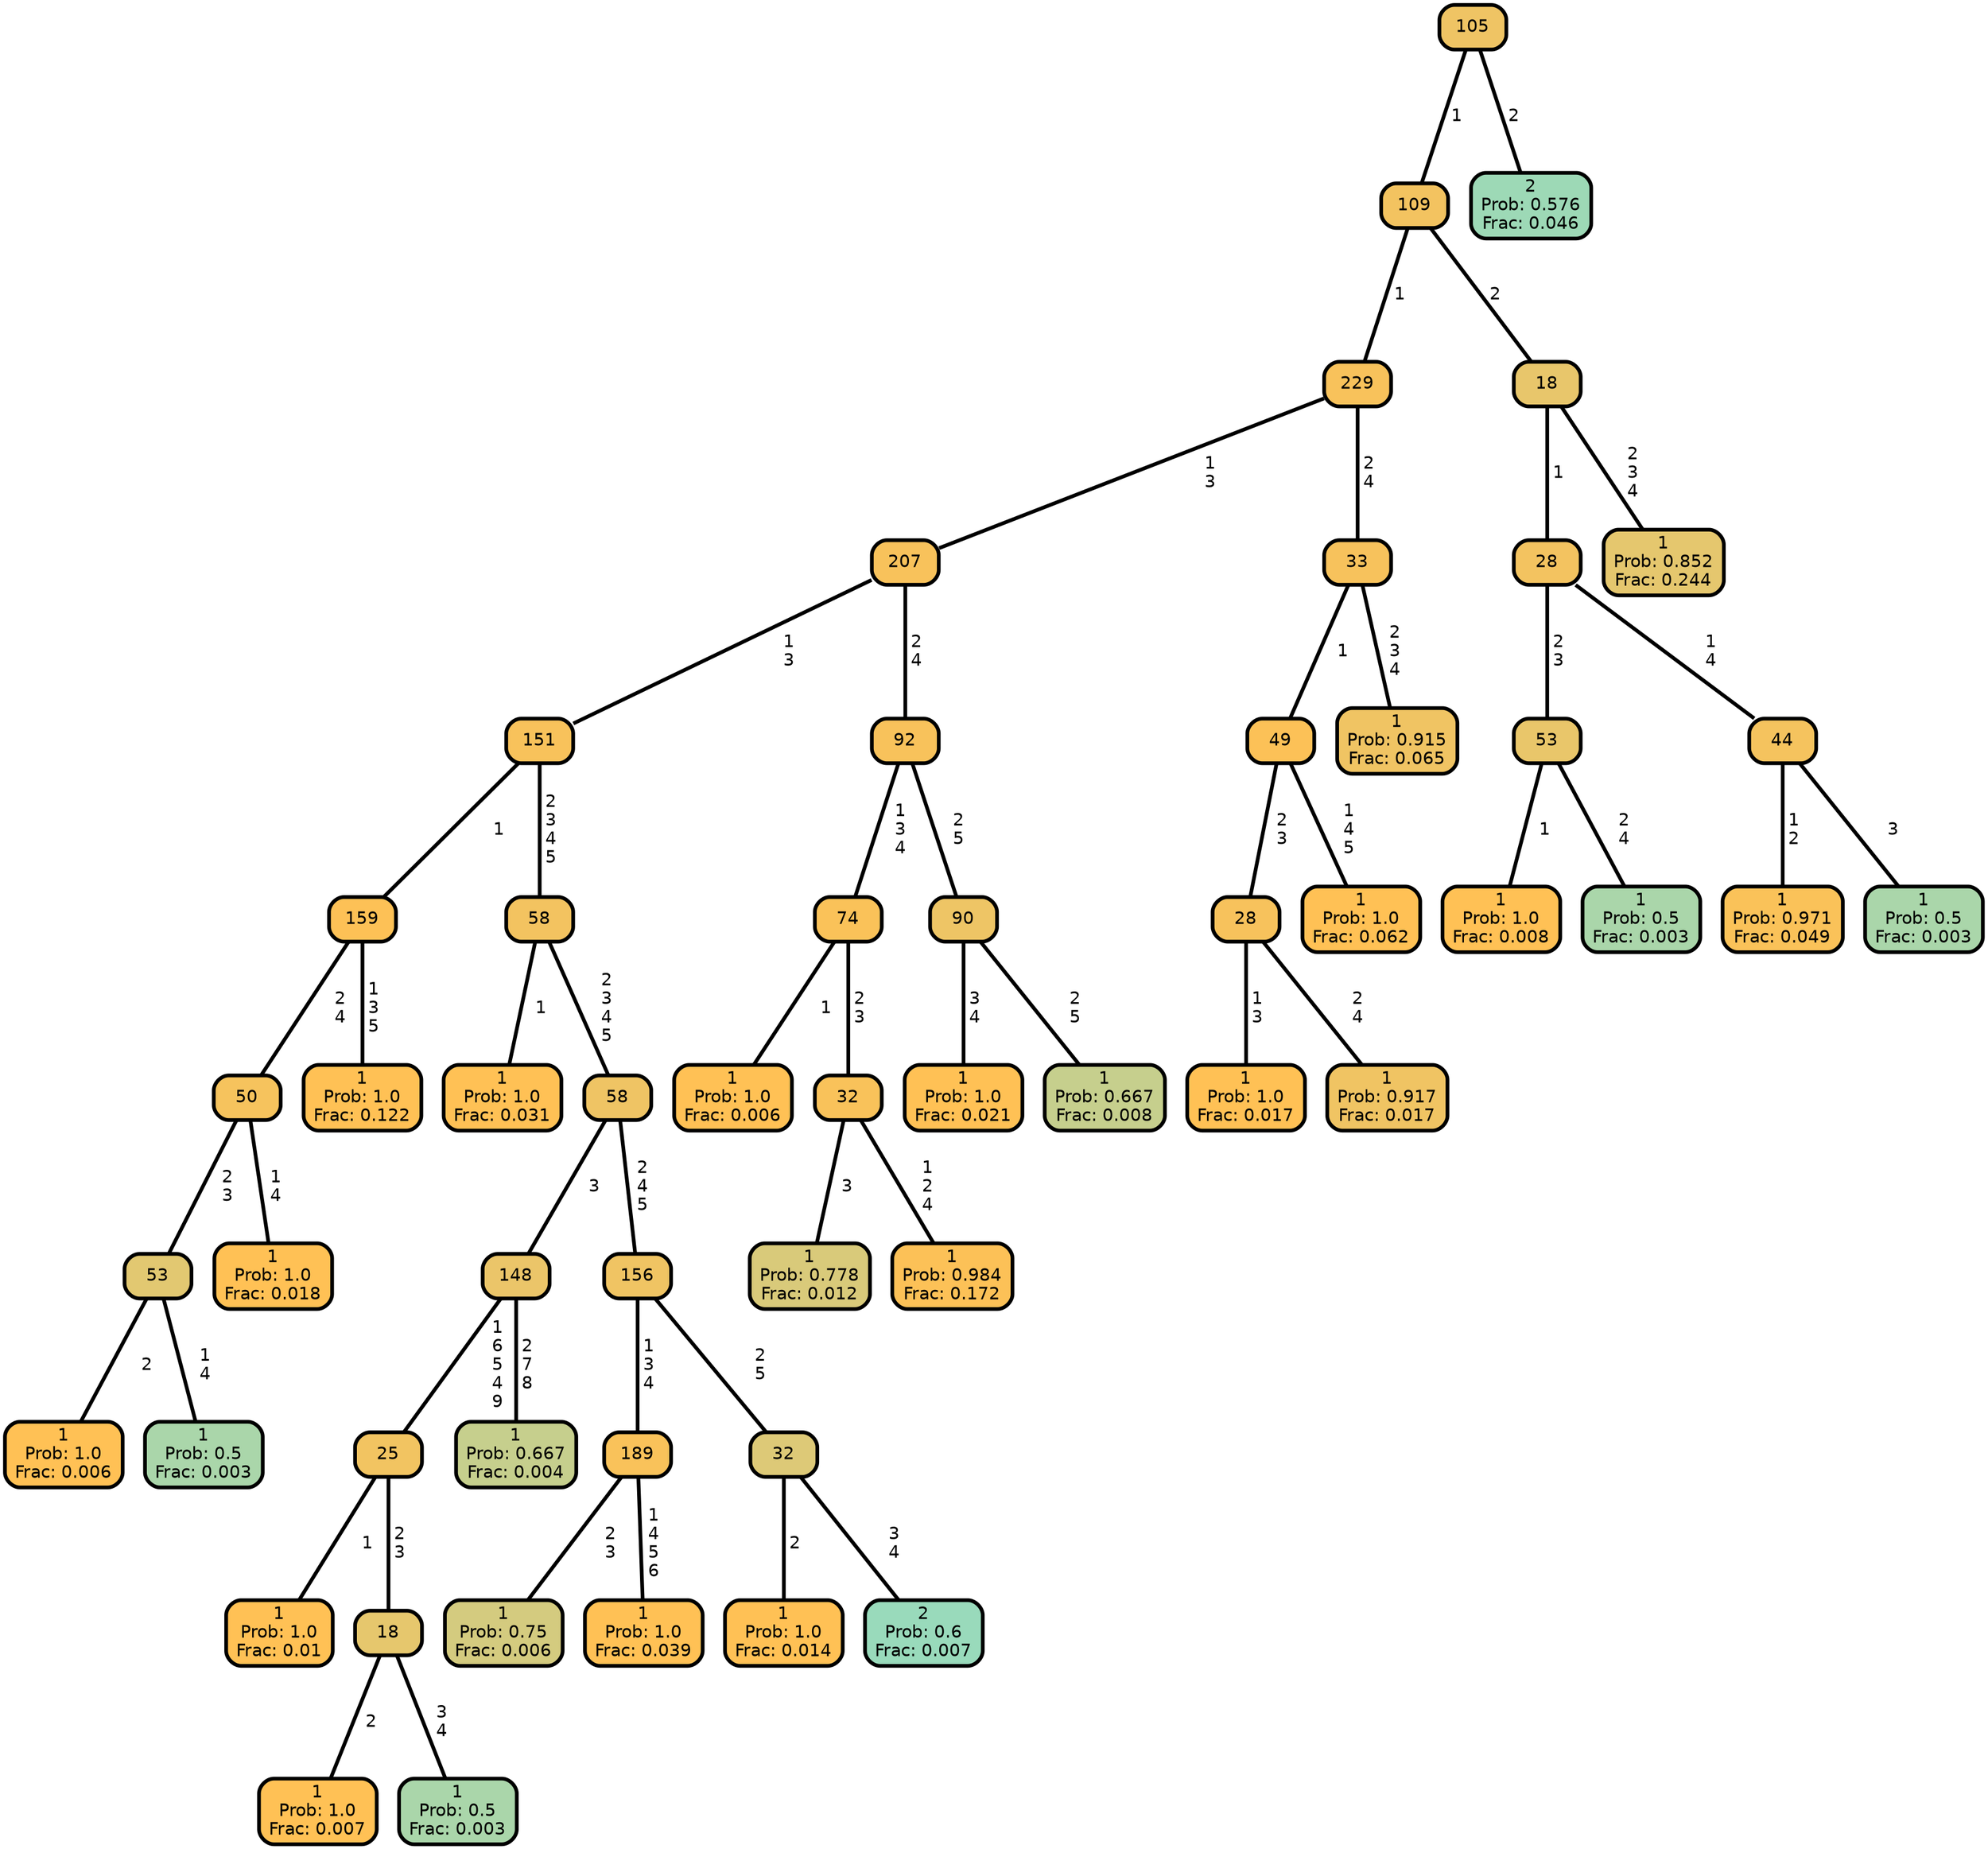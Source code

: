 graph Tree {
node [shape=box, style="filled, rounded",color="black",penwidth="3",fontcolor="black",                 fontname=helvetica] ;
graph [ranksep="0 equally", splines=straight,                 bgcolor=transparent, dpi=200] ;
edge [fontname=helvetica, color=black] ;
0 [label="1
Prob: 1.0
Frac: 0.006", fillcolor="#ffc155"] ;
1 [label="53", fillcolor="#e2c871"] ;
2 [label="1
Prob: 0.5
Frac: 0.003", fillcolor="#aad6aa"] ;
3 [label="50", fillcolor="#f6c35d"] ;
4 [label="1
Prob: 1.0
Frac: 0.018", fillcolor="#ffc155"] ;
5 [label="159", fillcolor="#fdc156"] ;
6 [label="1
Prob: 1.0
Frac: 0.122", fillcolor="#ffc155"] ;
7 [label="151", fillcolor="#f8c25b"] ;
8 [label="1
Prob: 1.0
Frac: 0.031", fillcolor="#ffc155"] ;
9 [label="58", fillcolor="#f3c360"] ;
10 [label="1
Prob: 1.0
Frac: 0.01", fillcolor="#ffc155"] ;
11 [label="25", fillcolor="#f2c461"] ;
12 [label="1
Prob: 1.0
Frac: 0.007", fillcolor="#ffc155"] ;
13 [label="18", fillcolor="#e6c76d"] ;
14 [label="1
Prob: 0.5
Frac: 0.003", fillcolor="#aad6aa"] ;
15 [label="148", fillcolor="#ebc569"] ;
16 [label="1
Prob: 0.667
Frac: 0.004", fillcolor="#c6cf8d"] ;
17 [label="58", fillcolor="#efc464"] ;
18 [label="1
Prob: 0.75
Frac: 0.006", fillcolor="#d4cb7f"] ;
19 [label="189", fillcolor="#f9c25a"] ;
20 [label="1
Prob: 1.0
Frac: 0.039", fillcolor="#ffc155"] ;
21 [label="156", fillcolor="#f0c463"] ;
22 [label="1
Prob: 1.0
Frac: 0.014", fillcolor="#ffc155"] ;
23 [label="32", fillcolor="#ddc977"] ;
24 [label="2
Prob: 0.6
Frac: 0.007", fillcolor="#99dabb"] ;
25 [label="207", fillcolor="#f8c25b"] ;
26 [label="1
Prob: 1.0
Frac: 0.006", fillcolor="#ffc155"] ;
27 [label="74", fillcolor="#fac259"] ;
28 [label="1
Prob: 0.778
Frac: 0.012", fillcolor="#d9ca7a"] ;
29 [label="32", fillcolor="#f9c25a"] ;
30 [label="1
Prob: 0.984
Frac: 0.172", fillcolor="#fcc157"] ;
31 [label="92", fillcolor="#f8c25b"] ;
32 [label="1
Prob: 1.0
Frac: 0.021", fillcolor="#ffc155"] ;
33 [label="90", fillcolor="#eec565"] ;
34 [label="1
Prob: 0.667
Frac: 0.008", fillcolor="#c6cf8d"] ;
35 [label="229", fillcolor="#f8c25b"] ;
36 [label="1
Prob: 1.0
Frac: 0.017", fillcolor="#ffc155"] ;
37 [label="28", fillcolor="#f7c25c"] ;
38 [label="1
Prob: 0.917
Frac: 0.017", fillcolor="#f0c463"] ;
39 [label="49", fillcolor="#fcc157"] ;
40 [label="1
Prob: 1.0
Frac: 0.062", fillcolor="#ffc155"] ;
41 [label="33", fillcolor="#f7c25c"] ;
42 [label="1
Prob: 0.915
Frac: 0.065", fillcolor="#f0c463"] ;
43 [label="109", fillcolor="#f3c360"] ;
44 [label="1
Prob: 1.0
Frac: 0.008", fillcolor="#ffc155"] ;
45 [label="53", fillcolor="#e9c66a"] ;
46 [label="1
Prob: 0.5
Frac: 0.003", fillcolor="#aad6aa"] ;
47 [label="28", fillcolor="#f3c360"] ;
48 [label="1
Prob: 0.971
Frac: 0.049", fillcolor="#fac259"] ;
49 [label="44", fillcolor="#f5c35e"] ;
50 [label="1
Prob: 0.5
Frac: 0.003", fillcolor="#aad6aa"] ;
51 [label="18", fillcolor="#e8c66b"] ;
52 [label="1
Prob: 0.852
Frac: 0.244", fillcolor="#e5c76e"] ;
53 [label="105", fillcolor="#efc464"] ;
54 [label="2
Prob: 0.576
Frac: 0.046", fillcolor="#9dd9b6"] ;
1 -- 0 [label=" 2",penwidth=3] ;
1 -- 2 [label=" 1\n 4",penwidth=3] ;
3 -- 1 [label=" 2\n 3",penwidth=3] ;
3 -- 4 [label=" 1\n 4",penwidth=3] ;
5 -- 3 [label=" 2\n 4",penwidth=3] ;
5 -- 6 [label=" 1\n 3\n 5",penwidth=3] ;
7 -- 5 [label=" 1",penwidth=3] ;
7 -- 9 [label=" 2\n 3\n 4\n 5",penwidth=3] ;
9 -- 8 [label=" 1",penwidth=3] ;
9 -- 17 [label=" 2\n 3\n 4\n 5",penwidth=3] ;
11 -- 10 [label=" 1",penwidth=3] ;
11 -- 13 [label=" 2\n 3",penwidth=3] ;
13 -- 12 [label=" 2",penwidth=3] ;
13 -- 14 [label=" 3\n 4",penwidth=3] ;
15 -- 11 [label=" 1\n 6\n 5\n 4\n 9",penwidth=3] ;
15 -- 16 [label=" 2\n 7\n 8",penwidth=3] ;
17 -- 15 [label=" 3",penwidth=3] ;
17 -- 21 [label=" 2\n 4\n 5",penwidth=3] ;
19 -- 18 [label=" 2\n 3",penwidth=3] ;
19 -- 20 [label=" 1\n 4\n 5\n 6",penwidth=3] ;
21 -- 19 [label=" 1\n 3\n 4",penwidth=3] ;
21 -- 23 [label=" 2\n 5",penwidth=3] ;
23 -- 22 [label=" 2",penwidth=3] ;
23 -- 24 [label=" 3\n 4",penwidth=3] ;
25 -- 7 [label=" 1\n 3",penwidth=3] ;
25 -- 31 [label=" 2\n 4",penwidth=3] ;
27 -- 26 [label=" 1",penwidth=3] ;
27 -- 29 [label=" 2\n 3",penwidth=3] ;
29 -- 28 [label=" 3",penwidth=3] ;
29 -- 30 [label=" 1\n 2\n 4",penwidth=3] ;
31 -- 27 [label=" 1\n 3\n 4",penwidth=3] ;
31 -- 33 [label=" 2\n 5",penwidth=3] ;
33 -- 32 [label=" 3\n 4",penwidth=3] ;
33 -- 34 [label=" 2\n 5",penwidth=3] ;
35 -- 25 [label=" 1\n 3",penwidth=3] ;
35 -- 41 [label=" 2\n 4",penwidth=3] ;
37 -- 36 [label=" 1\n 3",penwidth=3] ;
37 -- 38 [label=" 2\n 4",penwidth=3] ;
39 -- 37 [label=" 2\n 3",penwidth=3] ;
39 -- 40 [label=" 1\n 4\n 5",penwidth=3] ;
41 -- 39 [label=" 1",penwidth=3] ;
41 -- 42 [label=" 2\n 3\n 4",penwidth=3] ;
43 -- 35 [label=" 1",penwidth=3] ;
43 -- 51 [label=" 2",penwidth=3] ;
45 -- 44 [label=" 1",penwidth=3] ;
45 -- 46 [label=" 2\n 4",penwidth=3] ;
47 -- 45 [label=" 2\n 3",penwidth=3] ;
47 -- 49 [label=" 1\n 4",penwidth=3] ;
49 -- 48 [label=" 1\n 2",penwidth=3] ;
49 -- 50 [label=" 3",penwidth=3] ;
51 -- 47 [label=" 1",penwidth=3] ;
51 -- 52 [label=" 2\n 3\n 4",penwidth=3] ;
53 -- 43 [label=" 1",penwidth=3] ;
53 -- 54 [label=" 2",penwidth=3] ;
{rank = same;}}